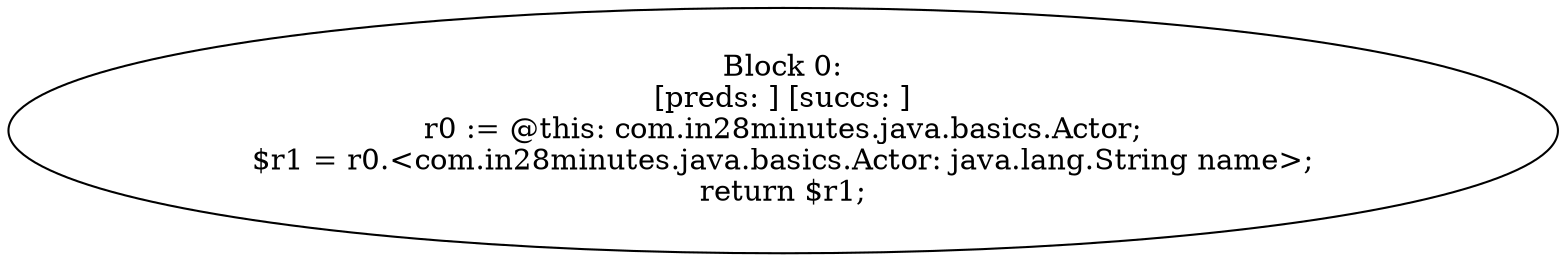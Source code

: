 digraph "unitGraph" {
    "Block 0:
[preds: ] [succs: ]
r0 := @this: com.in28minutes.java.basics.Actor;
$r1 = r0.<com.in28minutes.java.basics.Actor: java.lang.String name>;
return $r1;
"
}
